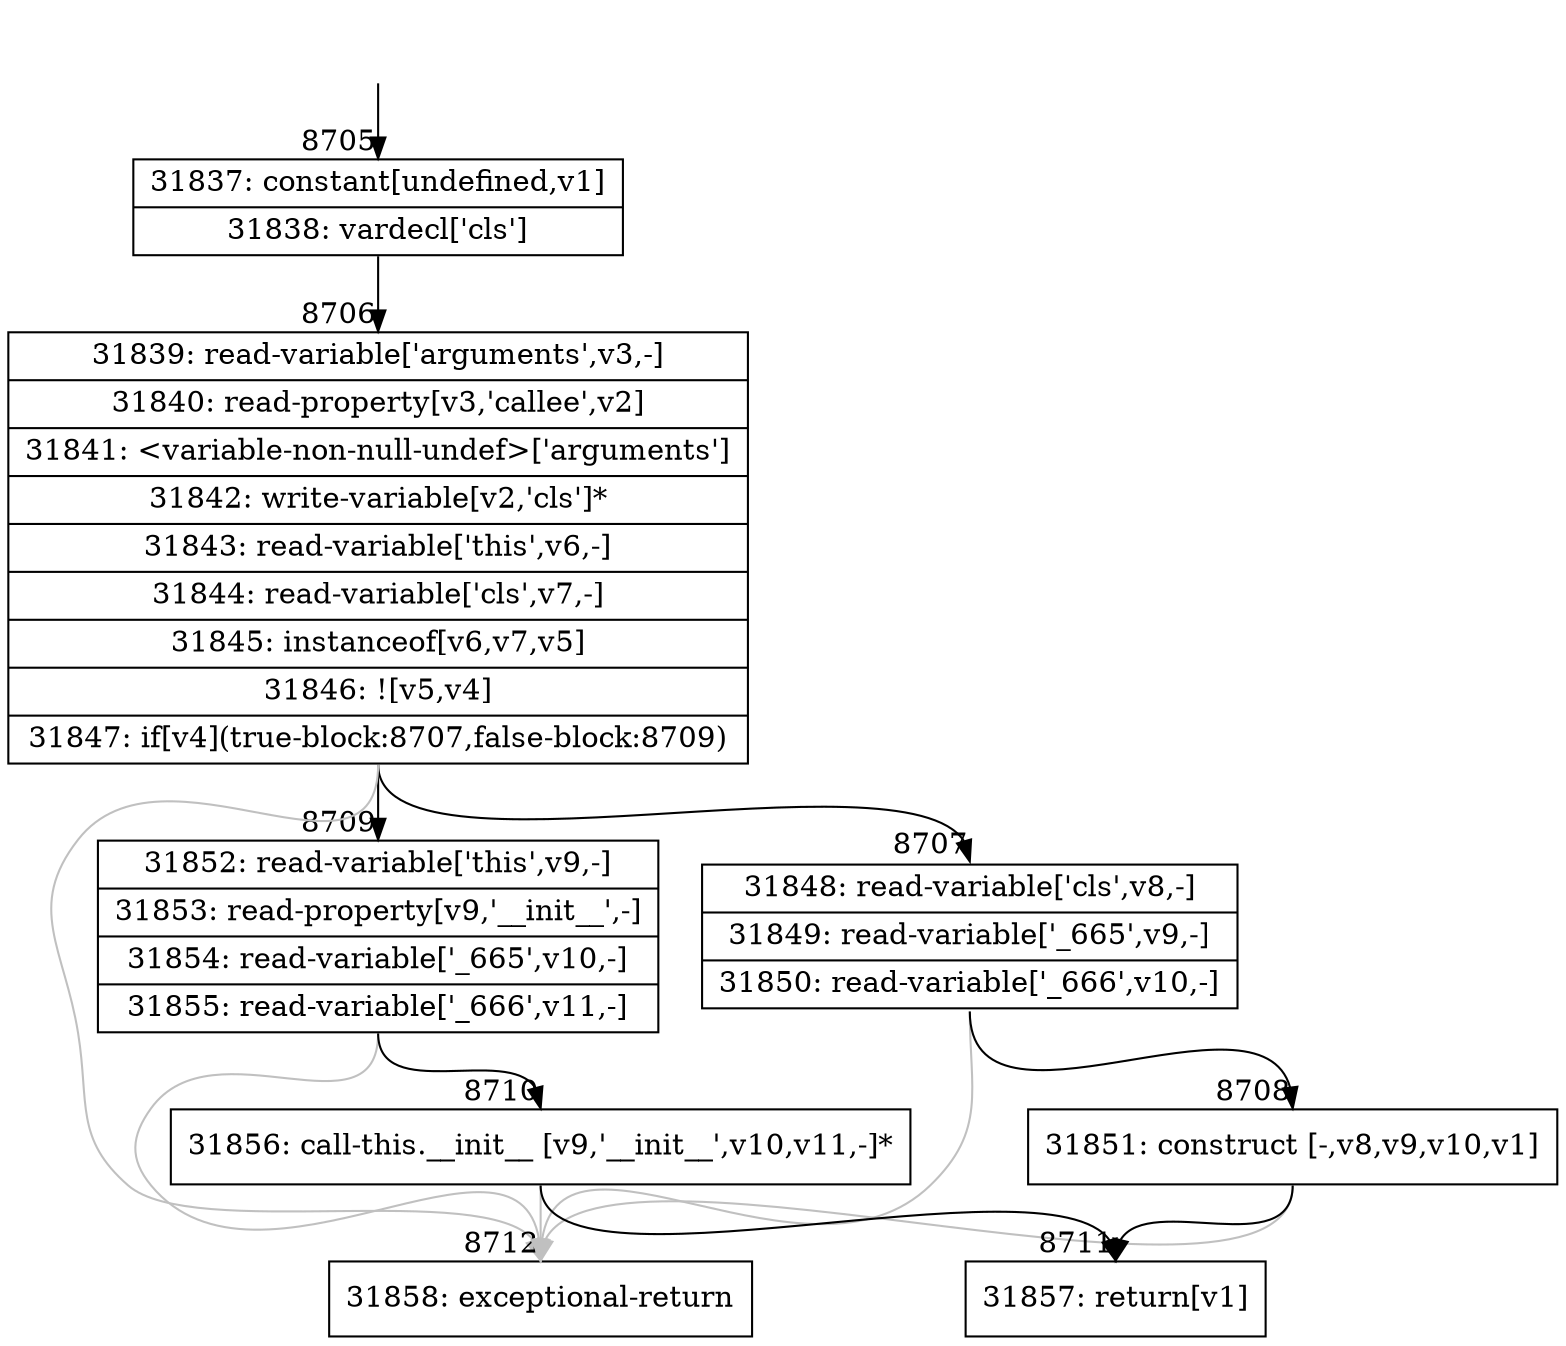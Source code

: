digraph {
rankdir="TD"
BB_entry592[shape=none,label=""];
BB_entry592 -> BB8705 [tailport=s, headport=n, headlabel="    8705"]
BB8705 [shape=record label="{31837: constant[undefined,v1]|31838: vardecl['cls']}" ] 
BB8705 -> BB8706 [tailport=s, headport=n, headlabel="      8706"]
BB8706 [shape=record label="{31839: read-variable['arguments',v3,-]|31840: read-property[v3,'callee',v2]|31841: \<variable-non-null-undef\>['arguments']|31842: write-variable[v2,'cls']*|31843: read-variable['this',v6,-]|31844: read-variable['cls',v7,-]|31845: instanceof[v6,v7,v5]|31846: ![v5,v4]|31847: if[v4](true-block:8707,false-block:8709)}" ] 
BB8706 -> BB8707 [tailport=s, headport=n, headlabel="      8707"]
BB8706 -> BB8709 [tailport=s, headport=n, headlabel="      8709"]
BB8706 -> BB8712 [tailport=s, headport=n, color=gray, headlabel="      8712"]
BB8707 [shape=record label="{31848: read-variable['cls',v8,-]|31849: read-variable['_665',v9,-]|31850: read-variable['_666',v10,-]}" ] 
BB8707 -> BB8708 [tailport=s, headport=n, headlabel="      8708"]
BB8707 -> BB8712 [tailport=s, headport=n, color=gray]
BB8708 [shape=record label="{31851: construct [-,v8,v9,v10,v1]}" ] 
BB8708 -> BB8711 [tailport=s, headport=n, headlabel="      8711"]
BB8708 -> BB8712 [tailport=s, headport=n, color=gray]
BB8709 [shape=record label="{31852: read-variable['this',v9,-]|31853: read-property[v9,'__init__',-]|31854: read-variable['_665',v10,-]|31855: read-variable['_666',v11,-]}" ] 
BB8709 -> BB8710 [tailport=s, headport=n, headlabel="      8710"]
BB8709 -> BB8712 [tailport=s, headport=n, color=gray]
BB8710 [shape=record label="{31856: call-this.__init__ [v9,'__init__',v10,v11,-]*}" ] 
BB8710 -> BB8711 [tailport=s, headport=n]
BB8710 -> BB8712 [tailport=s, headport=n, color=gray]
BB8711 [shape=record label="{31857: return[v1]}" ] 
BB8712 [shape=record label="{31858: exceptional-return}" ] 
//#$~ 6243
}
